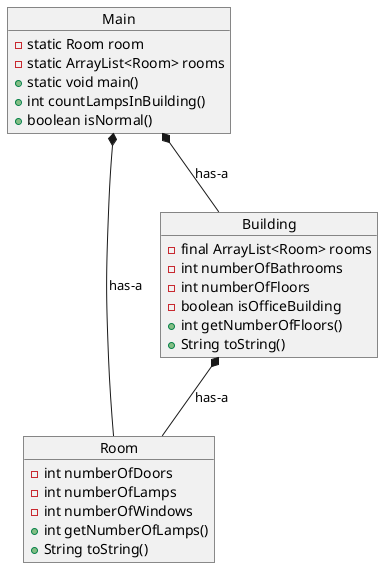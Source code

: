 @startuml
'https://plantuml.com/object-diagram

object Main
object Room
object Building

Main : - static Room room
Main : - static ArrayList<Room> rooms
Main : + static void main()
Main : + int countLampsInBuilding()
Main : + boolean isNormal()
Main *-- Building : has-a
Main *-- Room : has-a

Room : - int numberOfDoors
Room : - int numberOfLamps
Room : - int numberOfWindows
Room : + int getNumberOfLamps()
Room : + String toString()

Building : - final ArrayList<Room> rooms
Building : - int numberOfBathrooms
Building : - int numberOfFloors
Building : - boolean isOfficeBuilding
Building : + int getNumberOfFloors()
Building : + String toString()
Building *-- Room : has-a
@enduml

